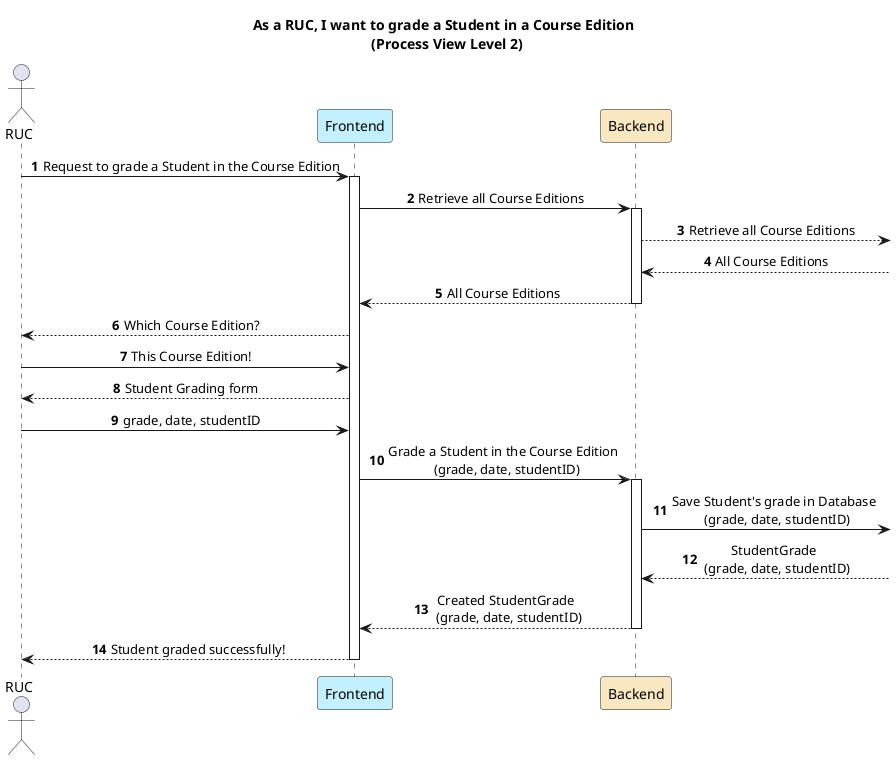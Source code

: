 @startuml

autonumber
title As a RUC, I want to grade a Student in a Course Edition \n (Process View Level 2)

skinparam sequencemessagealign center

actor RUC as RUC
participant "Frontend" as FE #application
participant "Backend" as BE #strategy


RUC -> FE : Request to grade a Student in the Course Edition
activate FE


FE -> BE : Retrieve all Course Editions
activate BE
BE --> : Retrieve all Course Editions
BE <--  : All Course Editions
BE --> FE : All Course Editions
deactivate BE
FE --> RUC : Which Course Edition?
RUC -> FE : This Course Edition!

FE --> RUC: Student Grading form
RUC -> FE: grade, date, studentID
FE -> BE : Grade a Student in the Course Edition \n (grade, date, studentID)
activate BE
BE ->  : Save Student's grade in Database \n (grade, date, studentID)
BE <--  : StudentGrade \n (grade, date, studentID)
BE --> FE: Created StudentGrade \n (grade, date, studentID)
deactivate BE
FE --> RUC: Student graded successfully!
deactivate FE

@enduml